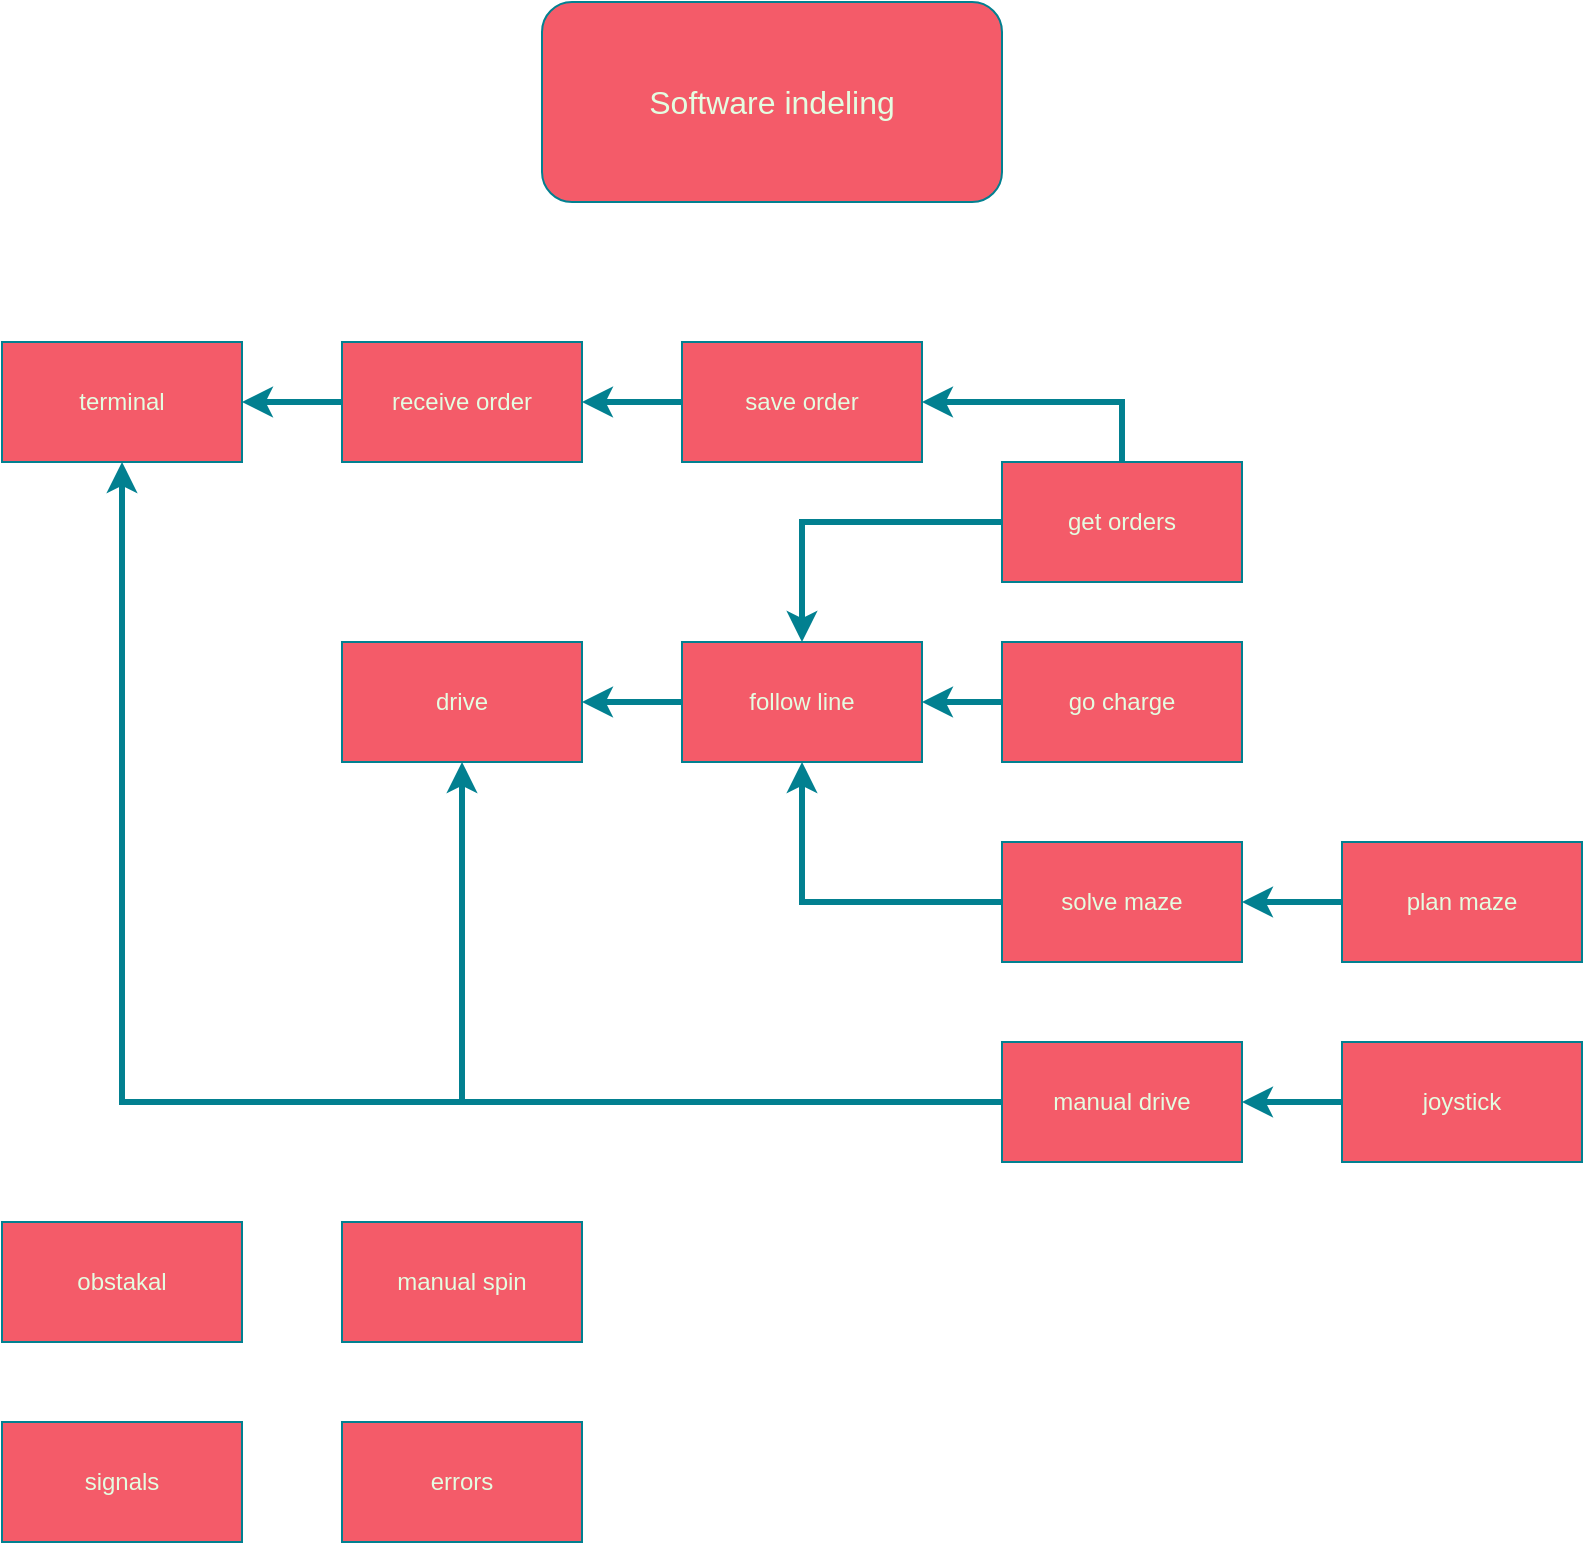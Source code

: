 <mxfile version="21.0.2" type="onedrive"><diagram name="Pagina-1" id="mkEnp-45JXOWH9x5cXxX"><mxGraphModel dx="2474" dy="1148" grid="1" gridSize="10" guides="1" tooltips="1" connect="1" arrows="1" fold="1" page="0" pageScale="1" pageWidth="827" pageHeight="1169" background="#FFFFFF" math="0" shadow="0"><root><mxCell id="0"/><mxCell id="1" parent="0"/><mxCell id="vbex1VDg9e2z5-LhUsYz-1" value="&lt;font size=&quot;3&quot;&gt;Software indeling&lt;/font&gt;" style="rounded=1;whiteSpace=wrap;html=1;labelBackgroundColor=none;fillColor=#F45B69;strokeColor=#028090;fontColor=#E4FDE1;" vertex="1" parent="1"><mxGeometry x="-90" y="130" width="230" height="100" as="geometry"/></mxCell><mxCell id="vbex1VDg9e2z5-LhUsYz-2" value="drive" style="rounded=0;whiteSpace=wrap;html=1;labelBackgroundColor=none;fillColor=#F45B69;strokeColor=#028090;fontColor=#E4FDE1;" vertex="1" parent="1"><mxGeometry x="-190" y="450" width="120" height="60" as="geometry"/></mxCell><mxCell id="vbex1VDg9e2z5-LhUsYz-10" value="" style="edgeStyle=orthogonalEdgeStyle;rounded=0;orthogonalLoop=1;jettySize=auto;html=1;strokeColor=#028090;fontColor=default;fillColor=#F45B69;labelBackgroundColor=none;strokeWidth=3;" edge="1" parent="1" source="vbex1VDg9e2z5-LhUsYz-3" target="vbex1VDg9e2z5-LhUsYz-4"><mxGeometry relative="1" as="geometry"/></mxCell><mxCell id="vbex1VDg9e2z5-LhUsYz-3" value="solve maze" style="rounded=0;whiteSpace=wrap;html=1;strokeColor=#028090;fontColor=#E4FDE1;fillColor=#F45B69;labelBackgroundColor=none;" vertex="1" parent="1"><mxGeometry x="140" y="550" width="120" height="60" as="geometry"/></mxCell><mxCell id="vbex1VDg9e2z5-LhUsYz-18" value="" style="edgeStyle=orthogonalEdgeStyle;rounded=0;orthogonalLoop=1;jettySize=auto;html=1;strokeColor=#028090;fontColor=default;fillColor=#F45B69;labelBackgroundColor=none;strokeWidth=3;" edge="1" parent="1" source="vbex1VDg9e2z5-LhUsYz-4" target="vbex1VDg9e2z5-LhUsYz-2"><mxGeometry relative="1" as="geometry"/></mxCell><mxCell id="vbex1VDg9e2z5-LhUsYz-4" value="follow line" style="rounded=0;whiteSpace=wrap;html=1;strokeColor=#028090;fontColor=#E4FDE1;fillColor=#F45B69;labelBackgroundColor=none;" vertex="1" parent="1"><mxGeometry x="-20" y="450" width="120" height="60" as="geometry"/></mxCell><mxCell id="vbex1VDg9e2z5-LhUsYz-22" style="edgeStyle=orthogonalEdgeStyle;rounded=0;orthogonalLoop=1;jettySize=auto;html=1;exitX=0;exitY=0.5;exitDx=0;exitDy=0;entryX=0.5;entryY=0;entryDx=0;entryDy=0;strokeColor=#028090;fontColor=#E4FDE1;fillColor=#F45B69;strokeWidth=3;" edge="1" parent="1" source="vbex1VDg9e2z5-LhUsYz-5" target="vbex1VDg9e2z5-LhUsYz-4"><mxGeometry relative="1" as="geometry"/></mxCell><mxCell id="vbex1VDg9e2z5-LhUsYz-23" style="edgeStyle=orthogonalEdgeStyle;rounded=0;orthogonalLoop=1;jettySize=auto;html=1;exitX=0.5;exitY=0;exitDx=0;exitDy=0;entryX=1;entryY=0.5;entryDx=0;entryDy=0;strokeColor=#028090;fontColor=#E4FDE1;fillColor=#F45B69;strokeWidth=3;" edge="1" parent="1" source="vbex1VDg9e2z5-LhUsYz-5" target="vbex1VDg9e2z5-LhUsYz-8"><mxGeometry relative="1" as="geometry"/></mxCell><mxCell id="vbex1VDg9e2z5-LhUsYz-5" value="get orders" style="rounded=0;whiteSpace=wrap;html=1;strokeColor=#028090;fontColor=#E4FDE1;fillColor=#F45B69;labelBackgroundColor=none;" vertex="1" parent="1"><mxGeometry x="140" y="360" width="120" height="60" as="geometry"/></mxCell><mxCell id="vbex1VDg9e2z5-LhUsYz-13" value="" style="edgeStyle=orthogonalEdgeStyle;rounded=0;orthogonalLoop=1;jettySize=auto;html=1;strokeColor=#028090;fontColor=default;fillColor=#F45B69;labelBackgroundColor=none;strokeWidth=3;" edge="1" parent="1" source="vbex1VDg9e2z5-LhUsYz-6" target="vbex1VDg9e2z5-LhUsYz-4"><mxGeometry relative="1" as="geometry"/></mxCell><mxCell id="vbex1VDg9e2z5-LhUsYz-6" value="go charge" style="whiteSpace=wrap;html=1;strokeColor=#028090;fontColor=#E4FDE1;fillColor=#F45B69;labelBackgroundColor=none;" vertex="1" parent="1"><mxGeometry x="140" y="450" width="120" height="60" as="geometry"/></mxCell><mxCell id="vbex1VDg9e2z5-LhUsYz-24" value="" style="edgeStyle=orthogonalEdgeStyle;rounded=0;orthogonalLoop=1;jettySize=auto;html=1;strokeColor=#028090;fontColor=#E4FDE1;fillColor=#F45B69;strokeWidth=3;" edge="1" parent="1" source="vbex1VDg9e2z5-LhUsYz-8" target="vbex1VDg9e2z5-LhUsYz-14"><mxGeometry relative="1" as="geometry"/></mxCell><mxCell id="vbex1VDg9e2z5-LhUsYz-8" value="save order" style="whiteSpace=wrap;html=1;strokeColor=#028090;fontColor=#E4FDE1;fillColor=#F45B69;labelBackgroundColor=none;" vertex="1" parent="1"><mxGeometry x="-20" y="300" width="120" height="60" as="geometry"/></mxCell><mxCell id="vbex1VDg9e2z5-LhUsYz-25" value="" style="edgeStyle=orthogonalEdgeStyle;rounded=0;orthogonalLoop=1;jettySize=auto;html=1;strokeColor=#028090;fontColor=#E4FDE1;fillColor=#F45B69;strokeWidth=3;" edge="1" parent="1" source="vbex1VDg9e2z5-LhUsYz-14" target="vbex1VDg9e2z5-LhUsYz-16"><mxGeometry relative="1" as="geometry"/></mxCell><mxCell id="vbex1VDg9e2z5-LhUsYz-14" value="receive order" style="whiteSpace=wrap;html=1;strokeColor=#028090;fontColor=#E4FDE1;fillColor=#F45B69;labelBackgroundColor=none;" vertex="1" parent="1"><mxGeometry x="-190" y="300" width="120" height="60" as="geometry"/></mxCell><mxCell id="vbex1VDg9e2z5-LhUsYz-16" value="terminal" style="rounded=0;whiteSpace=wrap;html=1;strokeColor=#028090;fontColor=#E4FDE1;fillColor=#F45B69;labelBackgroundColor=none;" vertex="1" parent="1"><mxGeometry x="-360" y="300" width="120" height="60" as="geometry"/></mxCell><mxCell id="vbex1VDg9e2z5-LhUsYz-20" value="" style="edgeStyle=orthogonalEdgeStyle;rounded=0;orthogonalLoop=1;jettySize=auto;html=1;strokeColor=#028090;fontColor=default;fillColor=#F45B69;labelBackgroundColor=none;strokeWidth=3;" edge="1" parent="1" source="vbex1VDg9e2z5-LhUsYz-19" target="vbex1VDg9e2z5-LhUsYz-3"><mxGeometry relative="1" as="geometry"/></mxCell><mxCell id="vbex1VDg9e2z5-LhUsYz-19" value="plan maze" style="rounded=0;whiteSpace=wrap;html=1;strokeColor=#028090;fontColor=#E4FDE1;fillColor=#F45B69;labelBackgroundColor=none;" vertex="1" parent="1"><mxGeometry x="310" y="550" width="120" height="60" as="geometry"/></mxCell><mxCell id="vbex1VDg9e2z5-LhUsYz-21" value="obstakal" style="rounded=0;whiteSpace=wrap;html=1;strokeColor=#028090;fontColor=#E4FDE1;fillColor=#F45B69;labelBackgroundColor=none;" vertex="1" parent="1"><mxGeometry x="-360" y="740" width="120" height="60" as="geometry"/></mxCell><mxCell id="vbex1VDg9e2z5-LhUsYz-27" style="edgeStyle=orthogonalEdgeStyle;rounded=0;orthogonalLoop=1;jettySize=auto;html=1;exitX=0;exitY=0.5;exitDx=0;exitDy=0;entryX=0.5;entryY=1;entryDx=0;entryDy=0;strokeColor=#028090;fontColor=#E4FDE1;fillColor=#F45B69;strokeWidth=3;" edge="1" parent="1" source="vbex1VDg9e2z5-LhUsYz-26" target="vbex1VDg9e2z5-LhUsYz-2"><mxGeometry relative="1" as="geometry"/></mxCell><mxCell id="vbex1VDg9e2z5-LhUsYz-28" style="edgeStyle=orthogonalEdgeStyle;rounded=0;orthogonalLoop=1;jettySize=auto;html=1;exitX=0;exitY=0.5;exitDx=0;exitDy=0;entryX=0.5;entryY=1;entryDx=0;entryDy=0;strokeColor=#028090;fontColor=#E4FDE1;fillColor=#F45B69;strokeWidth=3;" edge="1" parent="1" source="vbex1VDg9e2z5-LhUsYz-26" target="vbex1VDg9e2z5-LhUsYz-16"><mxGeometry relative="1" as="geometry"/></mxCell><mxCell id="vbex1VDg9e2z5-LhUsYz-26" value="manual drive" style="rounded=0;whiteSpace=wrap;html=1;strokeColor=#028090;fontColor=#E4FDE1;fillColor=#F45B69;" vertex="1" parent="1"><mxGeometry x="140" y="650" width="120" height="60" as="geometry"/></mxCell><mxCell id="vbex1VDg9e2z5-LhUsYz-29" value="manual spin" style="whiteSpace=wrap;html=1;strokeColor=#028090;fontColor=#E4FDE1;fillColor=#F45B69;" vertex="1" parent="1"><mxGeometry x="-190" y="740" width="120" height="60" as="geometry"/></mxCell><mxCell id="vbex1VDg9e2z5-LhUsYz-31" style="edgeStyle=orthogonalEdgeStyle;rounded=0;orthogonalLoop=1;jettySize=auto;html=1;exitX=0;exitY=0.5;exitDx=0;exitDy=0;strokeColor=#028090;fontColor=#E4FDE1;fillColor=#F45B69;strokeWidth=3;" edge="1" parent="1" source="vbex1VDg9e2z5-LhUsYz-30" target="vbex1VDg9e2z5-LhUsYz-26"><mxGeometry relative="1" as="geometry"/></mxCell><mxCell id="vbex1VDg9e2z5-LhUsYz-30" value="joystick" style="whiteSpace=wrap;html=1;strokeColor=#028090;fontColor=#E4FDE1;fillColor=#F45B69;" vertex="1" parent="1"><mxGeometry x="310" y="650" width="120" height="60" as="geometry"/></mxCell><mxCell id="vbex1VDg9e2z5-LhUsYz-32" value="errors" style="whiteSpace=wrap;html=1;strokeColor=#028090;fontColor=#E4FDE1;fillColor=#F45B69;" vertex="1" parent="1"><mxGeometry x="-190" y="840" width="120" height="60" as="geometry"/></mxCell><mxCell id="vbex1VDg9e2z5-LhUsYz-33" value="signals" style="whiteSpace=wrap;html=1;strokeColor=#028090;fontColor=#E4FDE1;fillColor=#F45B69;" vertex="1" parent="1"><mxGeometry x="-360" y="840" width="120" height="60" as="geometry"/></mxCell></root></mxGraphModel></diagram></mxfile>